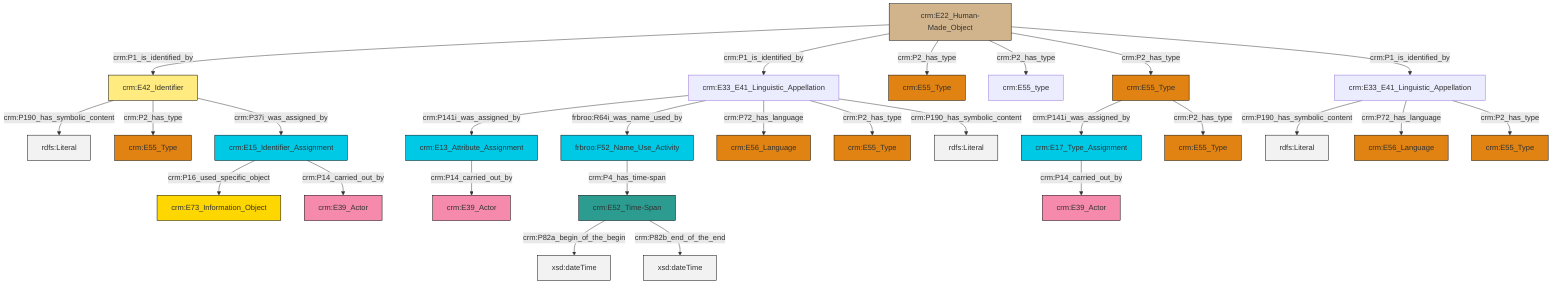 graph TD
classDef Literal fill:#f2f2f2,stroke:#000000;
classDef CRM_Entity fill:#FFFFFF,stroke:#000000;
classDef Temporal_Entity fill:#00C9E6, stroke:#000000;
classDef Type fill:#E18312, stroke:#000000;
classDef Time-Span fill:#2C9C91, stroke:#000000;
classDef Appellation fill:#FFEB7F, stroke:#000000;
classDef Place fill:#008836, stroke:#000000;
classDef Persistent_Item fill:#B266B2, stroke:#000000;
classDef Conceptual_Object fill:#FFD700, stroke:#000000;
classDef Physical_Thing fill:#D2B48C, stroke:#000000;
classDef Actor fill:#f58aad, stroke:#000000;
classDef PC_Classes fill:#4ce600, stroke:#000000;
classDef Multi fill:#cccccc,stroke:#000000;

0["crm:E22_Human-Made_Object"]:::Physical_Thing -->|crm:P1_is_identified_by| 1["crm:E42_Identifier"]:::Appellation
2["crm:E33_E41_Linguistic_Appellation"]:::Default -->|crm:P190_has_symbolic_content| 3[rdfs:Literal]:::Literal
1["crm:E42_Identifier"]:::Appellation -->|crm:P190_has_symbolic_content| 4[rdfs:Literal]:::Literal
1["crm:E42_Identifier"]:::Appellation -->|crm:P2_has_type| 7["crm:E55_Type"]:::Type
10["crm:E15_Identifier_Assignment"]:::Temporal_Entity -->|crm:P16_used_specific_object| 11["crm:E73_Information_Object"]:::Conceptual_Object
12["crm:E55_Type"]:::Type -->|crm:P141i_was_assigned_by| 13["crm:E17_Type_Assignment"]:::Temporal_Entity
0["crm:E22_Human-Made_Object"]:::Physical_Thing -->|crm:P1_is_identified_by| 18["crm:E33_E41_Linguistic_Appellation"]:::Default
18["crm:E33_E41_Linguistic_Appellation"]:::Default -->|crm:P141i_was_assigned_by| 20["crm:E13_Attribute_Assignment"]:::Temporal_Entity
5["crm:E52_Time-Span"]:::Time-Span -->|crm:P82a_begin_of_the_begin| 26[xsd:dateTime]:::Literal
18["crm:E33_E41_Linguistic_Appellation"]:::Default -->|frbroo:R64i_was_name_used_by| 16["frbroo:F52_Name_Use_Activity"]:::Temporal_Entity
16["frbroo:F52_Name_Use_Activity"]:::Temporal_Entity -->|crm:P4_has_time-span| 5["crm:E52_Time-Span"]:::Time-Span
2["crm:E33_E41_Linguistic_Appellation"]:::Default -->|crm:P72_has_language| 30["crm:E56_Language"]:::Type
18["crm:E33_E41_Linguistic_Appellation"]:::Default -->|crm:P72_has_language| 31["crm:E56_Language"]:::Type
1["crm:E42_Identifier"]:::Appellation -->|crm:P37i_was_assigned_by| 10["crm:E15_Identifier_Assignment"]:::Temporal_Entity
5["crm:E52_Time-Span"]:::Time-Span -->|crm:P82b_end_of_the_end| 34[xsd:dateTime]:::Literal
2["crm:E33_E41_Linguistic_Appellation"]:::Default -->|crm:P2_has_type| 14["crm:E55_Type"]:::Type
0["crm:E22_Human-Made_Object"]:::Physical_Thing -->|crm:P2_has_type| 37["crm:E55_Type"]:::Type
13["crm:E17_Type_Assignment"]:::Temporal_Entity -->|crm:P14_carried_out_by| 8["crm:E39_Actor"]:::Actor
0["crm:E22_Human-Made_Object"]:::Physical_Thing -->|crm:P2_has_type| 27["crm:E55_type"]:::Default
0["crm:E22_Human-Made_Object"]:::Physical_Thing -->|crm:P2_has_type| 12["crm:E55_Type"]:::Type
20["crm:E13_Attribute_Assignment"]:::Temporal_Entity -->|crm:P14_carried_out_by| 32["crm:E39_Actor"]:::Actor
12["crm:E55_Type"]:::Type -->|crm:P2_has_type| 21["crm:E55_Type"]:::Type
0["crm:E22_Human-Made_Object"]:::Physical_Thing -->|crm:P1_is_identified_by| 2["crm:E33_E41_Linguistic_Appellation"]:::Default
10["crm:E15_Identifier_Assignment"]:::Temporal_Entity -->|crm:P14_carried_out_by| 35["crm:E39_Actor"]:::Actor
18["crm:E33_E41_Linguistic_Appellation"]:::Default -->|crm:P2_has_type| 44["crm:E55_Type"]:::Type
18["crm:E33_E41_Linguistic_Appellation"]:::Default -->|crm:P190_has_symbolic_content| 49[rdfs:Literal]:::Literal